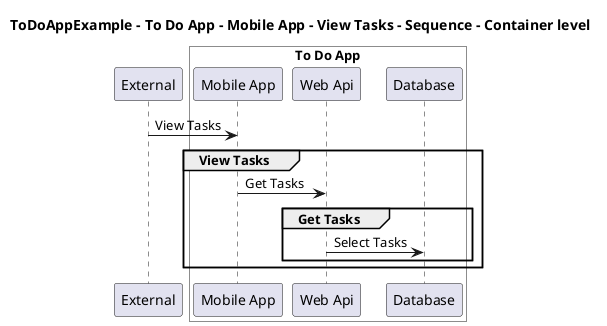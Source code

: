 @startuml

title ToDoAppExample - To Do App - Mobile App - View Tasks - Sequence - Container level

participant "External" as C4InterFlow.SoftwareSystems.ExternalSystem

box "To Do App" #White
    participant "Mobile App" as ToDoAppExample.SoftwareSystems.ToDoApp.Containers.MobileApp
    participant "Web Api" as ToDoAppExample.SoftwareSystems.ToDoApp.Containers.WebApi
    participant "Database" as ToDoAppExample.SoftwareSystems.ToDoApp.Containers.Database
end box


C4InterFlow.SoftwareSystems.ExternalSystem -> ToDoAppExample.SoftwareSystems.ToDoApp.Containers.MobileApp : View Tasks
group View Tasks
ToDoAppExample.SoftwareSystems.ToDoApp.Containers.MobileApp -> ToDoAppExample.SoftwareSystems.ToDoApp.Containers.WebApi : Get Tasks
group Get Tasks
ToDoAppExample.SoftwareSystems.ToDoApp.Containers.WebApi -> ToDoAppExample.SoftwareSystems.ToDoApp.Containers.Database : Select Tasks
end
end


@enduml
